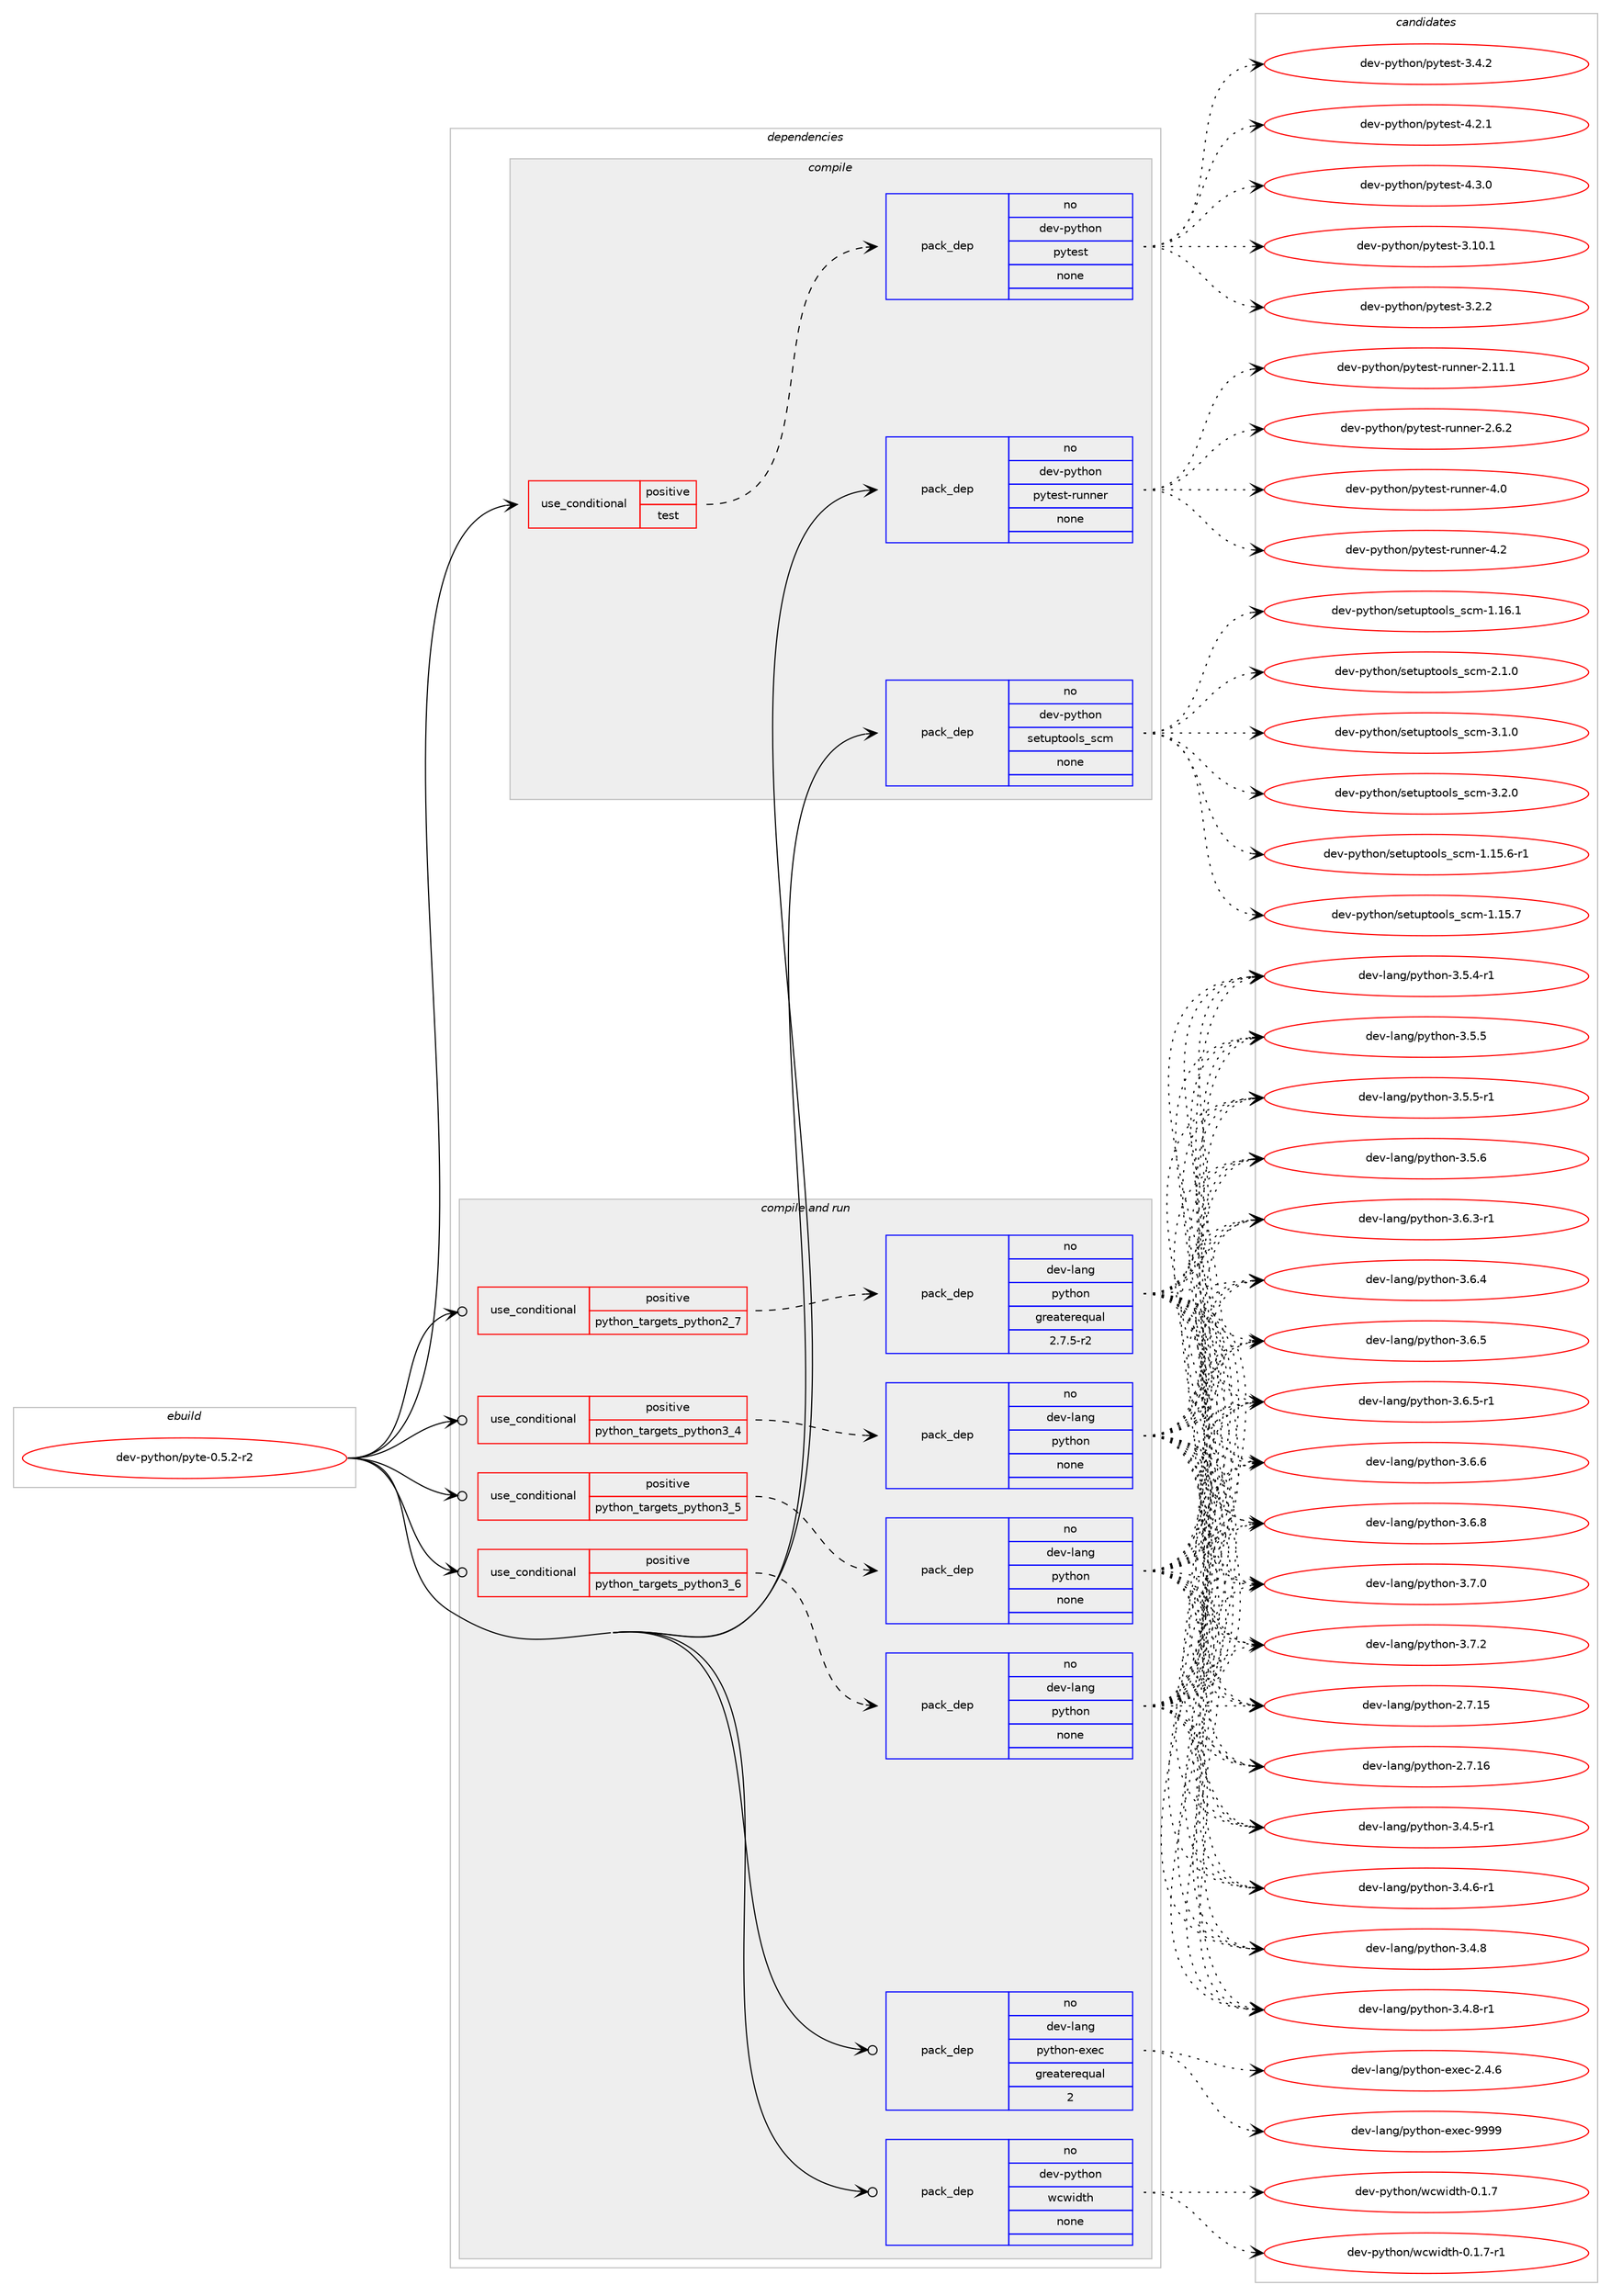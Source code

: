 digraph prolog {

# *************
# Graph options
# *************

newrank=true;
concentrate=true;
compound=true;
graph [rankdir=LR,fontname=Helvetica,fontsize=10,ranksep=1.5];#, ranksep=2.5, nodesep=0.2];
edge  [arrowhead=vee];
node  [fontname=Helvetica,fontsize=10];

# **********
# The ebuild
# **********

subgraph cluster_leftcol {
color=gray;
rank=same;
label=<<i>ebuild</i>>;
id [label="dev-python/pyte-0.5.2-r2", color=red, width=4, href="../dev-python/pyte-0.5.2-r2.svg"];
}

# ****************
# The dependencies
# ****************

subgraph cluster_midcol {
color=gray;
label=<<i>dependencies</i>>;
subgraph cluster_compile {
fillcolor="#eeeeee";
style=filled;
label=<<i>compile</i>>;
subgraph cond381914 {
dependency1432667 [label=<<TABLE BORDER="0" CELLBORDER="1" CELLSPACING="0" CELLPADDING="4"><TR><TD ROWSPAN="3" CELLPADDING="10">use_conditional</TD></TR><TR><TD>positive</TD></TR><TR><TD>test</TD></TR></TABLE>>, shape=none, color=red];
subgraph pack1027409 {
dependency1432668 [label=<<TABLE BORDER="0" CELLBORDER="1" CELLSPACING="0" CELLPADDING="4" WIDTH="220"><TR><TD ROWSPAN="6" CELLPADDING="30">pack_dep</TD></TR><TR><TD WIDTH="110">no</TD></TR><TR><TD>dev-python</TD></TR><TR><TD>pytest</TD></TR><TR><TD>none</TD></TR><TR><TD></TD></TR></TABLE>>, shape=none, color=blue];
}
dependency1432667:e -> dependency1432668:w [weight=20,style="dashed",arrowhead="vee"];
}
id:e -> dependency1432667:w [weight=20,style="solid",arrowhead="vee"];
subgraph pack1027410 {
dependency1432669 [label=<<TABLE BORDER="0" CELLBORDER="1" CELLSPACING="0" CELLPADDING="4" WIDTH="220"><TR><TD ROWSPAN="6" CELLPADDING="30">pack_dep</TD></TR><TR><TD WIDTH="110">no</TD></TR><TR><TD>dev-python</TD></TR><TR><TD>pytest-runner</TD></TR><TR><TD>none</TD></TR><TR><TD></TD></TR></TABLE>>, shape=none, color=blue];
}
id:e -> dependency1432669:w [weight=20,style="solid",arrowhead="vee"];
subgraph pack1027411 {
dependency1432670 [label=<<TABLE BORDER="0" CELLBORDER="1" CELLSPACING="0" CELLPADDING="4" WIDTH="220"><TR><TD ROWSPAN="6" CELLPADDING="30">pack_dep</TD></TR><TR><TD WIDTH="110">no</TD></TR><TR><TD>dev-python</TD></TR><TR><TD>setuptools_scm</TD></TR><TR><TD>none</TD></TR><TR><TD></TD></TR></TABLE>>, shape=none, color=blue];
}
id:e -> dependency1432670:w [weight=20,style="solid",arrowhead="vee"];
}
subgraph cluster_compileandrun {
fillcolor="#eeeeee";
style=filled;
label=<<i>compile and run</i>>;
subgraph cond381915 {
dependency1432671 [label=<<TABLE BORDER="0" CELLBORDER="1" CELLSPACING="0" CELLPADDING="4"><TR><TD ROWSPAN="3" CELLPADDING="10">use_conditional</TD></TR><TR><TD>positive</TD></TR><TR><TD>python_targets_python2_7</TD></TR></TABLE>>, shape=none, color=red];
subgraph pack1027412 {
dependency1432672 [label=<<TABLE BORDER="0" CELLBORDER="1" CELLSPACING="0" CELLPADDING="4" WIDTH="220"><TR><TD ROWSPAN="6" CELLPADDING="30">pack_dep</TD></TR><TR><TD WIDTH="110">no</TD></TR><TR><TD>dev-lang</TD></TR><TR><TD>python</TD></TR><TR><TD>greaterequal</TD></TR><TR><TD>2.7.5-r2</TD></TR></TABLE>>, shape=none, color=blue];
}
dependency1432671:e -> dependency1432672:w [weight=20,style="dashed",arrowhead="vee"];
}
id:e -> dependency1432671:w [weight=20,style="solid",arrowhead="odotvee"];
subgraph cond381916 {
dependency1432673 [label=<<TABLE BORDER="0" CELLBORDER="1" CELLSPACING="0" CELLPADDING="4"><TR><TD ROWSPAN="3" CELLPADDING="10">use_conditional</TD></TR><TR><TD>positive</TD></TR><TR><TD>python_targets_python3_4</TD></TR></TABLE>>, shape=none, color=red];
subgraph pack1027413 {
dependency1432674 [label=<<TABLE BORDER="0" CELLBORDER="1" CELLSPACING="0" CELLPADDING="4" WIDTH="220"><TR><TD ROWSPAN="6" CELLPADDING="30">pack_dep</TD></TR><TR><TD WIDTH="110">no</TD></TR><TR><TD>dev-lang</TD></TR><TR><TD>python</TD></TR><TR><TD>none</TD></TR><TR><TD></TD></TR></TABLE>>, shape=none, color=blue];
}
dependency1432673:e -> dependency1432674:w [weight=20,style="dashed",arrowhead="vee"];
}
id:e -> dependency1432673:w [weight=20,style="solid",arrowhead="odotvee"];
subgraph cond381917 {
dependency1432675 [label=<<TABLE BORDER="0" CELLBORDER="1" CELLSPACING="0" CELLPADDING="4"><TR><TD ROWSPAN="3" CELLPADDING="10">use_conditional</TD></TR><TR><TD>positive</TD></TR><TR><TD>python_targets_python3_5</TD></TR></TABLE>>, shape=none, color=red];
subgraph pack1027414 {
dependency1432676 [label=<<TABLE BORDER="0" CELLBORDER="1" CELLSPACING="0" CELLPADDING="4" WIDTH="220"><TR><TD ROWSPAN="6" CELLPADDING="30">pack_dep</TD></TR><TR><TD WIDTH="110">no</TD></TR><TR><TD>dev-lang</TD></TR><TR><TD>python</TD></TR><TR><TD>none</TD></TR><TR><TD></TD></TR></TABLE>>, shape=none, color=blue];
}
dependency1432675:e -> dependency1432676:w [weight=20,style="dashed",arrowhead="vee"];
}
id:e -> dependency1432675:w [weight=20,style="solid",arrowhead="odotvee"];
subgraph cond381918 {
dependency1432677 [label=<<TABLE BORDER="0" CELLBORDER="1" CELLSPACING="0" CELLPADDING="4"><TR><TD ROWSPAN="3" CELLPADDING="10">use_conditional</TD></TR><TR><TD>positive</TD></TR><TR><TD>python_targets_python3_6</TD></TR></TABLE>>, shape=none, color=red];
subgraph pack1027415 {
dependency1432678 [label=<<TABLE BORDER="0" CELLBORDER="1" CELLSPACING="0" CELLPADDING="4" WIDTH="220"><TR><TD ROWSPAN="6" CELLPADDING="30">pack_dep</TD></TR><TR><TD WIDTH="110">no</TD></TR><TR><TD>dev-lang</TD></TR><TR><TD>python</TD></TR><TR><TD>none</TD></TR><TR><TD></TD></TR></TABLE>>, shape=none, color=blue];
}
dependency1432677:e -> dependency1432678:w [weight=20,style="dashed",arrowhead="vee"];
}
id:e -> dependency1432677:w [weight=20,style="solid",arrowhead="odotvee"];
subgraph pack1027416 {
dependency1432679 [label=<<TABLE BORDER="0" CELLBORDER="1" CELLSPACING="0" CELLPADDING="4" WIDTH="220"><TR><TD ROWSPAN="6" CELLPADDING="30">pack_dep</TD></TR><TR><TD WIDTH="110">no</TD></TR><TR><TD>dev-lang</TD></TR><TR><TD>python-exec</TD></TR><TR><TD>greaterequal</TD></TR><TR><TD>2</TD></TR></TABLE>>, shape=none, color=blue];
}
id:e -> dependency1432679:w [weight=20,style="solid",arrowhead="odotvee"];
subgraph pack1027417 {
dependency1432680 [label=<<TABLE BORDER="0" CELLBORDER="1" CELLSPACING="0" CELLPADDING="4" WIDTH="220"><TR><TD ROWSPAN="6" CELLPADDING="30">pack_dep</TD></TR><TR><TD WIDTH="110">no</TD></TR><TR><TD>dev-python</TD></TR><TR><TD>wcwidth</TD></TR><TR><TD>none</TD></TR><TR><TD></TD></TR></TABLE>>, shape=none, color=blue];
}
id:e -> dependency1432680:w [weight=20,style="solid",arrowhead="odotvee"];
}
subgraph cluster_run {
fillcolor="#eeeeee";
style=filled;
label=<<i>run</i>>;
}
}

# **************
# The candidates
# **************

subgraph cluster_choices {
rank=same;
color=gray;
label=<<i>candidates</i>>;

subgraph choice1027409 {
color=black;
nodesep=1;
choice100101118451121211161041111104711212111610111511645514649484649 [label="dev-python/pytest-3.10.1", color=red, width=4,href="../dev-python/pytest-3.10.1.svg"];
choice1001011184511212111610411111047112121116101115116455146504650 [label="dev-python/pytest-3.2.2", color=red, width=4,href="../dev-python/pytest-3.2.2.svg"];
choice1001011184511212111610411111047112121116101115116455146524650 [label="dev-python/pytest-3.4.2", color=red, width=4,href="../dev-python/pytest-3.4.2.svg"];
choice1001011184511212111610411111047112121116101115116455246504649 [label="dev-python/pytest-4.2.1", color=red, width=4,href="../dev-python/pytest-4.2.1.svg"];
choice1001011184511212111610411111047112121116101115116455246514648 [label="dev-python/pytest-4.3.0", color=red, width=4,href="../dev-python/pytest-4.3.0.svg"];
dependency1432668:e -> choice100101118451121211161041111104711212111610111511645514649484649:w [style=dotted,weight="100"];
dependency1432668:e -> choice1001011184511212111610411111047112121116101115116455146504650:w [style=dotted,weight="100"];
dependency1432668:e -> choice1001011184511212111610411111047112121116101115116455146524650:w [style=dotted,weight="100"];
dependency1432668:e -> choice1001011184511212111610411111047112121116101115116455246504649:w [style=dotted,weight="100"];
dependency1432668:e -> choice1001011184511212111610411111047112121116101115116455246514648:w [style=dotted,weight="100"];
}
subgraph choice1027410 {
color=black;
nodesep=1;
choice10010111845112121116104111110471121211161011151164511411711011010111445504649494649 [label="dev-python/pytest-runner-2.11.1", color=red, width=4,href="../dev-python/pytest-runner-2.11.1.svg"];
choice100101118451121211161041111104711212111610111511645114117110110101114455046544650 [label="dev-python/pytest-runner-2.6.2", color=red, width=4,href="../dev-python/pytest-runner-2.6.2.svg"];
choice10010111845112121116104111110471121211161011151164511411711011010111445524648 [label="dev-python/pytest-runner-4.0", color=red, width=4,href="../dev-python/pytest-runner-4.0.svg"];
choice10010111845112121116104111110471121211161011151164511411711011010111445524650 [label="dev-python/pytest-runner-4.2", color=red, width=4,href="../dev-python/pytest-runner-4.2.svg"];
dependency1432669:e -> choice10010111845112121116104111110471121211161011151164511411711011010111445504649494649:w [style=dotted,weight="100"];
dependency1432669:e -> choice100101118451121211161041111104711212111610111511645114117110110101114455046544650:w [style=dotted,weight="100"];
dependency1432669:e -> choice10010111845112121116104111110471121211161011151164511411711011010111445524648:w [style=dotted,weight="100"];
dependency1432669:e -> choice10010111845112121116104111110471121211161011151164511411711011010111445524650:w [style=dotted,weight="100"];
}
subgraph choice1027411 {
color=black;
nodesep=1;
choice10010111845112121116104111110471151011161171121161111111081159511599109454946495346544511449 [label="dev-python/setuptools_scm-1.15.6-r1", color=red, width=4,href="../dev-python/setuptools_scm-1.15.6-r1.svg"];
choice1001011184511212111610411111047115101116117112116111111108115951159910945494649534655 [label="dev-python/setuptools_scm-1.15.7", color=red, width=4,href="../dev-python/setuptools_scm-1.15.7.svg"];
choice1001011184511212111610411111047115101116117112116111111108115951159910945494649544649 [label="dev-python/setuptools_scm-1.16.1", color=red, width=4,href="../dev-python/setuptools_scm-1.16.1.svg"];
choice10010111845112121116104111110471151011161171121161111111081159511599109455046494648 [label="dev-python/setuptools_scm-2.1.0", color=red, width=4,href="../dev-python/setuptools_scm-2.1.0.svg"];
choice10010111845112121116104111110471151011161171121161111111081159511599109455146494648 [label="dev-python/setuptools_scm-3.1.0", color=red, width=4,href="../dev-python/setuptools_scm-3.1.0.svg"];
choice10010111845112121116104111110471151011161171121161111111081159511599109455146504648 [label="dev-python/setuptools_scm-3.2.0", color=red, width=4,href="../dev-python/setuptools_scm-3.2.0.svg"];
dependency1432670:e -> choice10010111845112121116104111110471151011161171121161111111081159511599109454946495346544511449:w [style=dotted,weight="100"];
dependency1432670:e -> choice1001011184511212111610411111047115101116117112116111111108115951159910945494649534655:w [style=dotted,weight="100"];
dependency1432670:e -> choice1001011184511212111610411111047115101116117112116111111108115951159910945494649544649:w [style=dotted,weight="100"];
dependency1432670:e -> choice10010111845112121116104111110471151011161171121161111111081159511599109455046494648:w [style=dotted,weight="100"];
dependency1432670:e -> choice10010111845112121116104111110471151011161171121161111111081159511599109455146494648:w [style=dotted,weight="100"];
dependency1432670:e -> choice10010111845112121116104111110471151011161171121161111111081159511599109455146504648:w [style=dotted,weight="100"];
}
subgraph choice1027412 {
color=black;
nodesep=1;
choice10010111845108971101034711212111610411111045504655464953 [label="dev-lang/python-2.7.15", color=red, width=4,href="../dev-lang/python-2.7.15.svg"];
choice10010111845108971101034711212111610411111045504655464954 [label="dev-lang/python-2.7.16", color=red, width=4,href="../dev-lang/python-2.7.16.svg"];
choice1001011184510897110103471121211161041111104551465246534511449 [label="dev-lang/python-3.4.5-r1", color=red, width=4,href="../dev-lang/python-3.4.5-r1.svg"];
choice1001011184510897110103471121211161041111104551465246544511449 [label="dev-lang/python-3.4.6-r1", color=red, width=4,href="../dev-lang/python-3.4.6-r1.svg"];
choice100101118451089711010347112121116104111110455146524656 [label="dev-lang/python-3.4.8", color=red, width=4,href="../dev-lang/python-3.4.8.svg"];
choice1001011184510897110103471121211161041111104551465246564511449 [label="dev-lang/python-3.4.8-r1", color=red, width=4,href="../dev-lang/python-3.4.8-r1.svg"];
choice1001011184510897110103471121211161041111104551465346524511449 [label="dev-lang/python-3.5.4-r1", color=red, width=4,href="../dev-lang/python-3.5.4-r1.svg"];
choice100101118451089711010347112121116104111110455146534653 [label="dev-lang/python-3.5.5", color=red, width=4,href="../dev-lang/python-3.5.5.svg"];
choice1001011184510897110103471121211161041111104551465346534511449 [label="dev-lang/python-3.5.5-r1", color=red, width=4,href="../dev-lang/python-3.5.5-r1.svg"];
choice100101118451089711010347112121116104111110455146534654 [label="dev-lang/python-3.5.6", color=red, width=4,href="../dev-lang/python-3.5.6.svg"];
choice1001011184510897110103471121211161041111104551465446514511449 [label="dev-lang/python-3.6.3-r1", color=red, width=4,href="../dev-lang/python-3.6.3-r1.svg"];
choice100101118451089711010347112121116104111110455146544652 [label="dev-lang/python-3.6.4", color=red, width=4,href="../dev-lang/python-3.6.4.svg"];
choice100101118451089711010347112121116104111110455146544653 [label="dev-lang/python-3.6.5", color=red, width=4,href="../dev-lang/python-3.6.5.svg"];
choice1001011184510897110103471121211161041111104551465446534511449 [label="dev-lang/python-3.6.5-r1", color=red, width=4,href="../dev-lang/python-3.6.5-r1.svg"];
choice100101118451089711010347112121116104111110455146544654 [label="dev-lang/python-3.6.6", color=red, width=4,href="../dev-lang/python-3.6.6.svg"];
choice100101118451089711010347112121116104111110455146544656 [label="dev-lang/python-3.6.8", color=red, width=4,href="../dev-lang/python-3.6.8.svg"];
choice100101118451089711010347112121116104111110455146554648 [label="dev-lang/python-3.7.0", color=red, width=4,href="../dev-lang/python-3.7.0.svg"];
choice100101118451089711010347112121116104111110455146554650 [label="dev-lang/python-3.7.2", color=red, width=4,href="../dev-lang/python-3.7.2.svg"];
dependency1432672:e -> choice10010111845108971101034711212111610411111045504655464953:w [style=dotted,weight="100"];
dependency1432672:e -> choice10010111845108971101034711212111610411111045504655464954:w [style=dotted,weight="100"];
dependency1432672:e -> choice1001011184510897110103471121211161041111104551465246534511449:w [style=dotted,weight="100"];
dependency1432672:e -> choice1001011184510897110103471121211161041111104551465246544511449:w [style=dotted,weight="100"];
dependency1432672:e -> choice100101118451089711010347112121116104111110455146524656:w [style=dotted,weight="100"];
dependency1432672:e -> choice1001011184510897110103471121211161041111104551465246564511449:w [style=dotted,weight="100"];
dependency1432672:e -> choice1001011184510897110103471121211161041111104551465346524511449:w [style=dotted,weight="100"];
dependency1432672:e -> choice100101118451089711010347112121116104111110455146534653:w [style=dotted,weight="100"];
dependency1432672:e -> choice1001011184510897110103471121211161041111104551465346534511449:w [style=dotted,weight="100"];
dependency1432672:e -> choice100101118451089711010347112121116104111110455146534654:w [style=dotted,weight="100"];
dependency1432672:e -> choice1001011184510897110103471121211161041111104551465446514511449:w [style=dotted,weight="100"];
dependency1432672:e -> choice100101118451089711010347112121116104111110455146544652:w [style=dotted,weight="100"];
dependency1432672:e -> choice100101118451089711010347112121116104111110455146544653:w [style=dotted,weight="100"];
dependency1432672:e -> choice1001011184510897110103471121211161041111104551465446534511449:w [style=dotted,weight="100"];
dependency1432672:e -> choice100101118451089711010347112121116104111110455146544654:w [style=dotted,weight="100"];
dependency1432672:e -> choice100101118451089711010347112121116104111110455146544656:w [style=dotted,weight="100"];
dependency1432672:e -> choice100101118451089711010347112121116104111110455146554648:w [style=dotted,weight="100"];
dependency1432672:e -> choice100101118451089711010347112121116104111110455146554650:w [style=dotted,weight="100"];
}
subgraph choice1027413 {
color=black;
nodesep=1;
choice10010111845108971101034711212111610411111045504655464953 [label="dev-lang/python-2.7.15", color=red, width=4,href="../dev-lang/python-2.7.15.svg"];
choice10010111845108971101034711212111610411111045504655464954 [label="dev-lang/python-2.7.16", color=red, width=4,href="../dev-lang/python-2.7.16.svg"];
choice1001011184510897110103471121211161041111104551465246534511449 [label="dev-lang/python-3.4.5-r1", color=red, width=4,href="../dev-lang/python-3.4.5-r1.svg"];
choice1001011184510897110103471121211161041111104551465246544511449 [label="dev-lang/python-3.4.6-r1", color=red, width=4,href="../dev-lang/python-3.4.6-r1.svg"];
choice100101118451089711010347112121116104111110455146524656 [label="dev-lang/python-3.4.8", color=red, width=4,href="../dev-lang/python-3.4.8.svg"];
choice1001011184510897110103471121211161041111104551465246564511449 [label="dev-lang/python-3.4.8-r1", color=red, width=4,href="../dev-lang/python-3.4.8-r1.svg"];
choice1001011184510897110103471121211161041111104551465346524511449 [label="dev-lang/python-3.5.4-r1", color=red, width=4,href="../dev-lang/python-3.5.4-r1.svg"];
choice100101118451089711010347112121116104111110455146534653 [label="dev-lang/python-3.5.5", color=red, width=4,href="../dev-lang/python-3.5.5.svg"];
choice1001011184510897110103471121211161041111104551465346534511449 [label="dev-lang/python-3.5.5-r1", color=red, width=4,href="../dev-lang/python-3.5.5-r1.svg"];
choice100101118451089711010347112121116104111110455146534654 [label="dev-lang/python-3.5.6", color=red, width=4,href="../dev-lang/python-3.5.6.svg"];
choice1001011184510897110103471121211161041111104551465446514511449 [label="dev-lang/python-3.6.3-r1", color=red, width=4,href="../dev-lang/python-3.6.3-r1.svg"];
choice100101118451089711010347112121116104111110455146544652 [label="dev-lang/python-3.6.4", color=red, width=4,href="../dev-lang/python-3.6.4.svg"];
choice100101118451089711010347112121116104111110455146544653 [label="dev-lang/python-3.6.5", color=red, width=4,href="../dev-lang/python-3.6.5.svg"];
choice1001011184510897110103471121211161041111104551465446534511449 [label="dev-lang/python-3.6.5-r1", color=red, width=4,href="../dev-lang/python-3.6.5-r1.svg"];
choice100101118451089711010347112121116104111110455146544654 [label="dev-lang/python-3.6.6", color=red, width=4,href="../dev-lang/python-3.6.6.svg"];
choice100101118451089711010347112121116104111110455146544656 [label="dev-lang/python-3.6.8", color=red, width=4,href="../dev-lang/python-3.6.8.svg"];
choice100101118451089711010347112121116104111110455146554648 [label="dev-lang/python-3.7.0", color=red, width=4,href="../dev-lang/python-3.7.0.svg"];
choice100101118451089711010347112121116104111110455146554650 [label="dev-lang/python-3.7.2", color=red, width=4,href="../dev-lang/python-3.7.2.svg"];
dependency1432674:e -> choice10010111845108971101034711212111610411111045504655464953:w [style=dotted,weight="100"];
dependency1432674:e -> choice10010111845108971101034711212111610411111045504655464954:w [style=dotted,weight="100"];
dependency1432674:e -> choice1001011184510897110103471121211161041111104551465246534511449:w [style=dotted,weight="100"];
dependency1432674:e -> choice1001011184510897110103471121211161041111104551465246544511449:w [style=dotted,weight="100"];
dependency1432674:e -> choice100101118451089711010347112121116104111110455146524656:w [style=dotted,weight="100"];
dependency1432674:e -> choice1001011184510897110103471121211161041111104551465246564511449:w [style=dotted,weight="100"];
dependency1432674:e -> choice1001011184510897110103471121211161041111104551465346524511449:w [style=dotted,weight="100"];
dependency1432674:e -> choice100101118451089711010347112121116104111110455146534653:w [style=dotted,weight="100"];
dependency1432674:e -> choice1001011184510897110103471121211161041111104551465346534511449:w [style=dotted,weight="100"];
dependency1432674:e -> choice100101118451089711010347112121116104111110455146534654:w [style=dotted,weight="100"];
dependency1432674:e -> choice1001011184510897110103471121211161041111104551465446514511449:w [style=dotted,weight="100"];
dependency1432674:e -> choice100101118451089711010347112121116104111110455146544652:w [style=dotted,weight="100"];
dependency1432674:e -> choice100101118451089711010347112121116104111110455146544653:w [style=dotted,weight="100"];
dependency1432674:e -> choice1001011184510897110103471121211161041111104551465446534511449:w [style=dotted,weight="100"];
dependency1432674:e -> choice100101118451089711010347112121116104111110455146544654:w [style=dotted,weight="100"];
dependency1432674:e -> choice100101118451089711010347112121116104111110455146544656:w [style=dotted,weight="100"];
dependency1432674:e -> choice100101118451089711010347112121116104111110455146554648:w [style=dotted,weight="100"];
dependency1432674:e -> choice100101118451089711010347112121116104111110455146554650:w [style=dotted,weight="100"];
}
subgraph choice1027414 {
color=black;
nodesep=1;
choice10010111845108971101034711212111610411111045504655464953 [label="dev-lang/python-2.7.15", color=red, width=4,href="../dev-lang/python-2.7.15.svg"];
choice10010111845108971101034711212111610411111045504655464954 [label="dev-lang/python-2.7.16", color=red, width=4,href="../dev-lang/python-2.7.16.svg"];
choice1001011184510897110103471121211161041111104551465246534511449 [label="dev-lang/python-3.4.5-r1", color=red, width=4,href="../dev-lang/python-3.4.5-r1.svg"];
choice1001011184510897110103471121211161041111104551465246544511449 [label="dev-lang/python-3.4.6-r1", color=red, width=4,href="../dev-lang/python-3.4.6-r1.svg"];
choice100101118451089711010347112121116104111110455146524656 [label="dev-lang/python-3.4.8", color=red, width=4,href="../dev-lang/python-3.4.8.svg"];
choice1001011184510897110103471121211161041111104551465246564511449 [label="dev-lang/python-3.4.8-r1", color=red, width=4,href="../dev-lang/python-3.4.8-r1.svg"];
choice1001011184510897110103471121211161041111104551465346524511449 [label="dev-lang/python-3.5.4-r1", color=red, width=4,href="../dev-lang/python-3.5.4-r1.svg"];
choice100101118451089711010347112121116104111110455146534653 [label="dev-lang/python-3.5.5", color=red, width=4,href="../dev-lang/python-3.5.5.svg"];
choice1001011184510897110103471121211161041111104551465346534511449 [label="dev-lang/python-3.5.5-r1", color=red, width=4,href="../dev-lang/python-3.5.5-r1.svg"];
choice100101118451089711010347112121116104111110455146534654 [label="dev-lang/python-3.5.6", color=red, width=4,href="../dev-lang/python-3.5.6.svg"];
choice1001011184510897110103471121211161041111104551465446514511449 [label="dev-lang/python-3.6.3-r1", color=red, width=4,href="../dev-lang/python-3.6.3-r1.svg"];
choice100101118451089711010347112121116104111110455146544652 [label="dev-lang/python-3.6.4", color=red, width=4,href="../dev-lang/python-3.6.4.svg"];
choice100101118451089711010347112121116104111110455146544653 [label="dev-lang/python-3.6.5", color=red, width=4,href="../dev-lang/python-3.6.5.svg"];
choice1001011184510897110103471121211161041111104551465446534511449 [label="dev-lang/python-3.6.5-r1", color=red, width=4,href="../dev-lang/python-3.6.5-r1.svg"];
choice100101118451089711010347112121116104111110455146544654 [label="dev-lang/python-3.6.6", color=red, width=4,href="../dev-lang/python-3.6.6.svg"];
choice100101118451089711010347112121116104111110455146544656 [label="dev-lang/python-3.6.8", color=red, width=4,href="../dev-lang/python-3.6.8.svg"];
choice100101118451089711010347112121116104111110455146554648 [label="dev-lang/python-3.7.0", color=red, width=4,href="../dev-lang/python-3.7.0.svg"];
choice100101118451089711010347112121116104111110455146554650 [label="dev-lang/python-3.7.2", color=red, width=4,href="../dev-lang/python-3.7.2.svg"];
dependency1432676:e -> choice10010111845108971101034711212111610411111045504655464953:w [style=dotted,weight="100"];
dependency1432676:e -> choice10010111845108971101034711212111610411111045504655464954:w [style=dotted,weight="100"];
dependency1432676:e -> choice1001011184510897110103471121211161041111104551465246534511449:w [style=dotted,weight="100"];
dependency1432676:e -> choice1001011184510897110103471121211161041111104551465246544511449:w [style=dotted,weight="100"];
dependency1432676:e -> choice100101118451089711010347112121116104111110455146524656:w [style=dotted,weight="100"];
dependency1432676:e -> choice1001011184510897110103471121211161041111104551465246564511449:w [style=dotted,weight="100"];
dependency1432676:e -> choice1001011184510897110103471121211161041111104551465346524511449:w [style=dotted,weight="100"];
dependency1432676:e -> choice100101118451089711010347112121116104111110455146534653:w [style=dotted,weight="100"];
dependency1432676:e -> choice1001011184510897110103471121211161041111104551465346534511449:w [style=dotted,weight="100"];
dependency1432676:e -> choice100101118451089711010347112121116104111110455146534654:w [style=dotted,weight="100"];
dependency1432676:e -> choice1001011184510897110103471121211161041111104551465446514511449:w [style=dotted,weight="100"];
dependency1432676:e -> choice100101118451089711010347112121116104111110455146544652:w [style=dotted,weight="100"];
dependency1432676:e -> choice100101118451089711010347112121116104111110455146544653:w [style=dotted,weight="100"];
dependency1432676:e -> choice1001011184510897110103471121211161041111104551465446534511449:w [style=dotted,weight="100"];
dependency1432676:e -> choice100101118451089711010347112121116104111110455146544654:w [style=dotted,weight="100"];
dependency1432676:e -> choice100101118451089711010347112121116104111110455146544656:w [style=dotted,weight="100"];
dependency1432676:e -> choice100101118451089711010347112121116104111110455146554648:w [style=dotted,weight="100"];
dependency1432676:e -> choice100101118451089711010347112121116104111110455146554650:w [style=dotted,weight="100"];
}
subgraph choice1027415 {
color=black;
nodesep=1;
choice10010111845108971101034711212111610411111045504655464953 [label="dev-lang/python-2.7.15", color=red, width=4,href="../dev-lang/python-2.7.15.svg"];
choice10010111845108971101034711212111610411111045504655464954 [label="dev-lang/python-2.7.16", color=red, width=4,href="../dev-lang/python-2.7.16.svg"];
choice1001011184510897110103471121211161041111104551465246534511449 [label="dev-lang/python-3.4.5-r1", color=red, width=4,href="../dev-lang/python-3.4.5-r1.svg"];
choice1001011184510897110103471121211161041111104551465246544511449 [label="dev-lang/python-3.4.6-r1", color=red, width=4,href="../dev-lang/python-3.4.6-r1.svg"];
choice100101118451089711010347112121116104111110455146524656 [label="dev-lang/python-3.4.8", color=red, width=4,href="../dev-lang/python-3.4.8.svg"];
choice1001011184510897110103471121211161041111104551465246564511449 [label="dev-lang/python-3.4.8-r1", color=red, width=4,href="../dev-lang/python-3.4.8-r1.svg"];
choice1001011184510897110103471121211161041111104551465346524511449 [label="dev-lang/python-3.5.4-r1", color=red, width=4,href="../dev-lang/python-3.5.4-r1.svg"];
choice100101118451089711010347112121116104111110455146534653 [label="dev-lang/python-3.5.5", color=red, width=4,href="../dev-lang/python-3.5.5.svg"];
choice1001011184510897110103471121211161041111104551465346534511449 [label="dev-lang/python-3.5.5-r1", color=red, width=4,href="../dev-lang/python-3.5.5-r1.svg"];
choice100101118451089711010347112121116104111110455146534654 [label="dev-lang/python-3.5.6", color=red, width=4,href="../dev-lang/python-3.5.6.svg"];
choice1001011184510897110103471121211161041111104551465446514511449 [label="dev-lang/python-3.6.3-r1", color=red, width=4,href="../dev-lang/python-3.6.3-r1.svg"];
choice100101118451089711010347112121116104111110455146544652 [label="dev-lang/python-3.6.4", color=red, width=4,href="../dev-lang/python-3.6.4.svg"];
choice100101118451089711010347112121116104111110455146544653 [label="dev-lang/python-3.6.5", color=red, width=4,href="../dev-lang/python-3.6.5.svg"];
choice1001011184510897110103471121211161041111104551465446534511449 [label="dev-lang/python-3.6.5-r1", color=red, width=4,href="../dev-lang/python-3.6.5-r1.svg"];
choice100101118451089711010347112121116104111110455146544654 [label="dev-lang/python-3.6.6", color=red, width=4,href="../dev-lang/python-3.6.6.svg"];
choice100101118451089711010347112121116104111110455146544656 [label="dev-lang/python-3.6.8", color=red, width=4,href="../dev-lang/python-3.6.8.svg"];
choice100101118451089711010347112121116104111110455146554648 [label="dev-lang/python-3.7.0", color=red, width=4,href="../dev-lang/python-3.7.0.svg"];
choice100101118451089711010347112121116104111110455146554650 [label="dev-lang/python-3.7.2", color=red, width=4,href="../dev-lang/python-3.7.2.svg"];
dependency1432678:e -> choice10010111845108971101034711212111610411111045504655464953:w [style=dotted,weight="100"];
dependency1432678:e -> choice10010111845108971101034711212111610411111045504655464954:w [style=dotted,weight="100"];
dependency1432678:e -> choice1001011184510897110103471121211161041111104551465246534511449:w [style=dotted,weight="100"];
dependency1432678:e -> choice1001011184510897110103471121211161041111104551465246544511449:w [style=dotted,weight="100"];
dependency1432678:e -> choice100101118451089711010347112121116104111110455146524656:w [style=dotted,weight="100"];
dependency1432678:e -> choice1001011184510897110103471121211161041111104551465246564511449:w [style=dotted,weight="100"];
dependency1432678:e -> choice1001011184510897110103471121211161041111104551465346524511449:w [style=dotted,weight="100"];
dependency1432678:e -> choice100101118451089711010347112121116104111110455146534653:w [style=dotted,weight="100"];
dependency1432678:e -> choice1001011184510897110103471121211161041111104551465346534511449:w [style=dotted,weight="100"];
dependency1432678:e -> choice100101118451089711010347112121116104111110455146534654:w [style=dotted,weight="100"];
dependency1432678:e -> choice1001011184510897110103471121211161041111104551465446514511449:w [style=dotted,weight="100"];
dependency1432678:e -> choice100101118451089711010347112121116104111110455146544652:w [style=dotted,weight="100"];
dependency1432678:e -> choice100101118451089711010347112121116104111110455146544653:w [style=dotted,weight="100"];
dependency1432678:e -> choice1001011184510897110103471121211161041111104551465446534511449:w [style=dotted,weight="100"];
dependency1432678:e -> choice100101118451089711010347112121116104111110455146544654:w [style=dotted,weight="100"];
dependency1432678:e -> choice100101118451089711010347112121116104111110455146544656:w [style=dotted,weight="100"];
dependency1432678:e -> choice100101118451089711010347112121116104111110455146554648:w [style=dotted,weight="100"];
dependency1432678:e -> choice100101118451089711010347112121116104111110455146554650:w [style=dotted,weight="100"];
}
subgraph choice1027416 {
color=black;
nodesep=1;
choice1001011184510897110103471121211161041111104510112010199455046524654 [label="dev-lang/python-exec-2.4.6", color=red, width=4,href="../dev-lang/python-exec-2.4.6.svg"];
choice10010111845108971101034711212111610411111045101120101994557575757 [label="dev-lang/python-exec-9999", color=red, width=4,href="../dev-lang/python-exec-9999.svg"];
dependency1432679:e -> choice1001011184510897110103471121211161041111104510112010199455046524654:w [style=dotted,weight="100"];
dependency1432679:e -> choice10010111845108971101034711212111610411111045101120101994557575757:w [style=dotted,weight="100"];
}
subgraph choice1027417 {
color=black;
nodesep=1;
choice100101118451121211161041111104711999119105100116104454846494655 [label="dev-python/wcwidth-0.1.7", color=red, width=4,href="../dev-python/wcwidth-0.1.7.svg"];
choice1001011184511212111610411111047119991191051001161044548464946554511449 [label="dev-python/wcwidth-0.1.7-r1", color=red, width=4,href="../dev-python/wcwidth-0.1.7-r1.svg"];
dependency1432680:e -> choice100101118451121211161041111104711999119105100116104454846494655:w [style=dotted,weight="100"];
dependency1432680:e -> choice1001011184511212111610411111047119991191051001161044548464946554511449:w [style=dotted,weight="100"];
}
}

}
